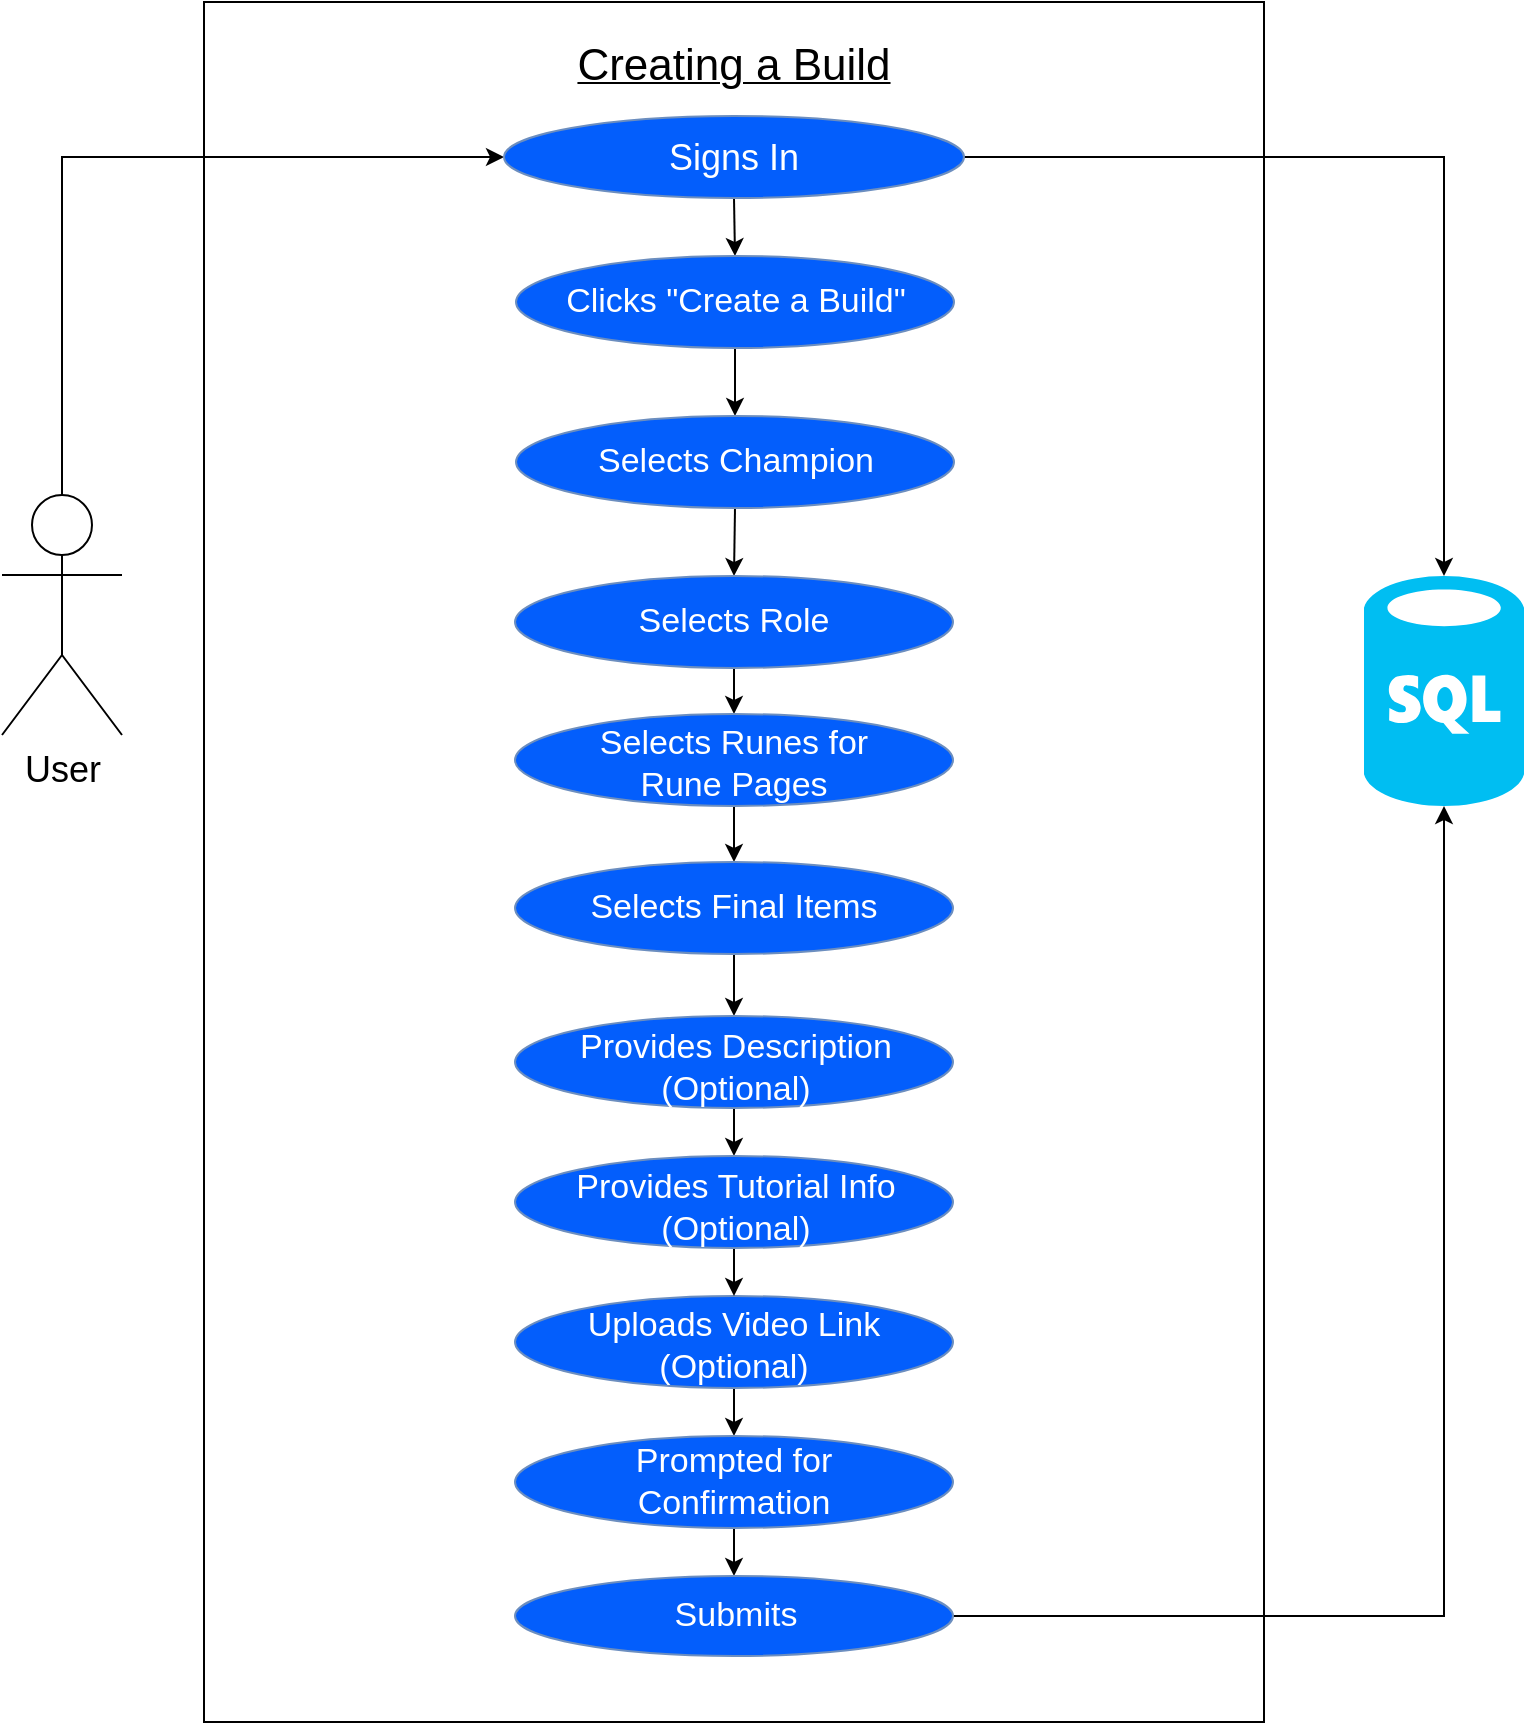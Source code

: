 <mxfile version="12.1.8" type="device" pages="1"><diagram id="uhpHyaAl4oxTMNwRNwRM" name="Page-1"><mxGraphModel dx="1408" dy="755" grid="1" gridSize="10" guides="1" tooltips="1" connect="1" arrows="1" fold="1" page="1" pageScale="1" pageWidth="850" pageHeight="1100" math="0" shadow="0"><root><mxCell id="0"/><mxCell id="1" parent="0"/><mxCell id="EYYUqmQ04hXDHK7EDDQL-3" value="" style="rounded=0;whiteSpace=wrap;html=1;" parent="1" vertex="1"><mxGeometry x="140" y="193" width="530" height="860" as="geometry"/></mxCell><mxCell id="XeBr8T3tzhv33q_0OEZW-3" style="edgeStyle=orthogonalEdgeStyle;rounded=0;orthogonalLoop=1;jettySize=auto;html=1;exitX=0.5;exitY=0;exitDx=0;exitDy=0;exitPerimeter=0;entryX=0;entryY=0.5;entryDx=0;entryDy=0;" edge="1" parent="1" source="EYYUqmQ04hXDHK7EDDQL-4" target="EYYUqmQ04hXDHK7EDDQL-9"><mxGeometry relative="1" as="geometry"/></mxCell><mxCell id="EYYUqmQ04hXDHK7EDDQL-4" value="&lt;div style=&quot;font-size: 18px&quot;&gt;&lt;font style=&quot;font-size: 18px&quot;&gt;User&lt;/font&gt;&lt;/div&gt;" style="shape=umlActor;verticalLabelPosition=bottom;labelBackgroundColor=#ffffff;verticalAlign=top;html=1;outlineConnect=0;" parent="1" vertex="1"><mxGeometry x="39" y="439.5" width="60" height="120" as="geometry"/></mxCell><mxCell id="EYYUqmQ04hXDHK7EDDQL-8" value="&lt;u&gt;&lt;font style=&quot;font-size: 22px&quot;&gt;Creating a Build&lt;br&gt;&lt;/font&gt;&lt;/u&gt;" style="text;html=1;strokeColor=none;fillColor=none;align=center;verticalAlign=middle;whiteSpace=wrap;rounded=0;" parent="1" vertex="1"><mxGeometry x="302" y="205" width="206" height="40" as="geometry"/></mxCell><mxCell id="XeBr8T3tzhv33q_0OEZW-11" style="edgeStyle=orthogonalEdgeStyle;rounded=0;orthogonalLoop=1;jettySize=auto;html=1;exitX=1;exitY=0.5;exitDx=0;exitDy=0;entryX=0.5;entryY=0;entryDx=0;entryDy=0;entryPerimeter=0;" edge="1" parent="1" source="EYYUqmQ04hXDHK7EDDQL-9" target="XeBr8T3tzhv33q_0OEZW-2"><mxGeometry relative="1" as="geometry"/></mxCell><mxCell id="XeBr8T3tzhv33q_0OEZW-32" style="edgeStyle=orthogonalEdgeStyle;rounded=0;orthogonalLoop=1;jettySize=auto;html=1;exitX=0.5;exitY=1;exitDx=0;exitDy=0;entryX=0.5;entryY=0;entryDx=0;entryDy=0;" edge="1" parent="1" source="EYYUqmQ04hXDHK7EDDQL-9" target="XeBr8T3tzhv33q_0OEZW-9"><mxGeometry relative="1" as="geometry"/></mxCell><mxCell id="EYYUqmQ04hXDHK7EDDQL-9" value="" style="ellipse;whiteSpace=wrap;html=1;fillColor=#035EFC;strokeColor=#6c8ebf;" parent="1" vertex="1"><mxGeometry x="290" y="250" width="230" height="41" as="geometry"/></mxCell><mxCell id="EYYUqmQ04hXDHK7EDDQL-14" value="&lt;font style=&quot;font-size: 18px&quot; color=&quot;#FFFFFF&quot;&gt;Signs In&lt;br&gt;&lt;/font&gt;" style="text;html=1;strokeColor=none;fillColor=none;align=center;verticalAlign=middle;whiteSpace=wrap;rounded=0;" parent="1" vertex="1"><mxGeometry x="365" y="255.5" width="80" height="30" as="geometry"/></mxCell><mxCell id="XeBr8T3tzhv33q_0OEZW-2" value="" style="verticalLabelPosition=bottom;html=1;verticalAlign=top;align=center;strokeColor=none;fillColor=#00BEF2;shape=mxgraph.azure.sql_database;" vertex="1" parent="1"><mxGeometry x="720" y="480" width="80" height="115" as="geometry"/></mxCell><mxCell id="XeBr8T3tzhv33q_0OEZW-33" style="edgeStyle=orthogonalEdgeStyle;rounded=0;orthogonalLoop=1;jettySize=auto;html=1;exitX=0.5;exitY=1;exitDx=0;exitDy=0;entryX=0.5;entryY=0;entryDx=0;entryDy=0;" edge="1" parent="1" source="XeBr8T3tzhv33q_0OEZW-9" target="XeBr8T3tzhv33q_0OEZW-12"><mxGeometry relative="1" as="geometry"/></mxCell><mxCell id="XeBr8T3tzhv33q_0OEZW-9" value="" style="ellipse;whiteSpace=wrap;html=1;fillColor=#035EFC;strokeColor=#6c8ebf;" vertex="1" parent="1"><mxGeometry x="296" y="320" width="219" height="46" as="geometry"/></mxCell><mxCell id="XeBr8T3tzhv33q_0OEZW-10" value="&lt;font style=&quot;font-size: 17px&quot; color=&quot;#FFFFFF&quot;&gt;Clicks &quot;Create a Build&quot;&lt;/font&gt;" style="text;html=1;strokeColor=none;fillColor=none;align=center;verticalAlign=middle;whiteSpace=wrap;rounded=0;" vertex="1" parent="1"><mxGeometry x="315.5" y="328" width="180" height="30" as="geometry"/></mxCell><mxCell id="XeBr8T3tzhv33q_0OEZW-36" style="edgeStyle=orthogonalEdgeStyle;rounded=0;orthogonalLoop=1;jettySize=auto;html=1;exitX=0.5;exitY=1;exitDx=0;exitDy=0;entryX=0.5;entryY=0;entryDx=0;entryDy=0;" edge="1" parent="1" source="XeBr8T3tzhv33q_0OEZW-12" target="XeBr8T3tzhv33q_0OEZW-14"><mxGeometry relative="1" as="geometry"/></mxCell><mxCell id="XeBr8T3tzhv33q_0OEZW-12" value="" style="ellipse;whiteSpace=wrap;html=1;fillColor=#035EFC;strokeColor=#6c8ebf;" vertex="1" parent="1"><mxGeometry x="296" y="400" width="219" height="46" as="geometry"/></mxCell><mxCell id="XeBr8T3tzhv33q_0OEZW-13" value="&lt;font style=&quot;font-size: 17px&quot; color=&quot;#FFFFFF&quot;&gt;Selects Champion&lt;br&gt;&lt;/font&gt;" style="text;html=1;strokeColor=none;fillColor=none;align=center;verticalAlign=middle;whiteSpace=wrap;rounded=0;" vertex="1" parent="1"><mxGeometry x="315.5" y="408" width="180" height="30" as="geometry"/></mxCell><mxCell id="XeBr8T3tzhv33q_0OEZW-37" style="edgeStyle=orthogonalEdgeStyle;rounded=0;orthogonalLoop=1;jettySize=auto;html=1;exitX=0.5;exitY=1;exitDx=0;exitDy=0;entryX=0.5;entryY=0;entryDx=0;entryDy=0;" edge="1" parent="1" source="XeBr8T3tzhv33q_0OEZW-14" target="XeBr8T3tzhv33q_0OEZW-16"><mxGeometry relative="1" as="geometry"/></mxCell><mxCell id="XeBr8T3tzhv33q_0OEZW-14" value="" style="ellipse;whiteSpace=wrap;html=1;fillColor=#035EFC;strokeColor=#6c8ebf;" vertex="1" parent="1"><mxGeometry x="295.5" y="480" width="219" height="46" as="geometry"/></mxCell><mxCell id="XeBr8T3tzhv33q_0OEZW-15" value="&lt;font style=&quot;font-size: 17px&quot; color=&quot;#FFFFFF&quot;&gt;Selects Role&lt;br&gt;&lt;/font&gt;" style="text;html=1;strokeColor=none;fillColor=none;align=center;verticalAlign=middle;whiteSpace=wrap;rounded=0;" vertex="1" parent="1"><mxGeometry x="315" y="488" width="180" height="30" as="geometry"/></mxCell><mxCell id="XeBr8T3tzhv33q_0OEZW-50" style="edgeStyle=orthogonalEdgeStyle;rounded=0;orthogonalLoop=1;jettySize=auto;html=1;exitX=0.5;exitY=1;exitDx=0;exitDy=0;entryX=0.5;entryY=0;entryDx=0;entryDy=0;" edge="1" parent="1" source="XeBr8T3tzhv33q_0OEZW-16" target="XeBr8T3tzhv33q_0OEZW-18"><mxGeometry relative="1" as="geometry"/></mxCell><mxCell id="XeBr8T3tzhv33q_0OEZW-16" value="" style="ellipse;whiteSpace=wrap;html=1;fillColor=#035EFC;strokeColor=#6c8ebf;" vertex="1" parent="1"><mxGeometry x="295.5" y="549" width="219" height="46" as="geometry"/></mxCell><mxCell id="XeBr8T3tzhv33q_0OEZW-17" value="&lt;font style=&quot;font-size: 17px&quot; color=&quot;#FFFFFF&quot;&gt;Selects Runes for Rune Pages&lt;br&gt;&lt;/font&gt;" style="text;html=1;strokeColor=none;fillColor=none;align=center;verticalAlign=middle;whiteSpace=wrap;rounded=0;" vertex="1" parent="1"><mxGeometry x="315" y="559" width="180" height="30" as="geometry"/></mxCell><mxCell id="XeBr8T3tzhv33q_0OEZW-39" style="edgeStyle=orthogonalEdgeStyle;rounded=0;orthogonalLoop=1;jettySize=auto;html=1;exitX=0.5;exitY=1;exitDx=0;exitDy=0;entryX=0.5;entryY=0;entryDx=0;entryDy=0;" edge="1" parent="1" source="XeBr8T3tzhv33q_0OEZW-18" target="XeBr8T3tzhv33q_0OEZW-20"><mxGeometry relative="1" as="geometry"/></mxCell><mxCell id="XeBr8T3tzhv33q_0OEZW-18" value="" style="ellipse;whiteSpace=wrap;html=1;fillColor=#035EFC;strokeColor=#6c8ebf;" vertex="1" parent="1"><mxGeometry x="295.5" y="623" width="219" height="46" as="geometry"/></mxCell><mxCell id="XeBr8T3tzhv33q_0OEZW-19" value="&lt;font style=&quot;font-size: 17px&quot; color=&quot;#FFFFFF&quot;&gt;Selects Final Items&lt;br&gt;&lt;/font&gt;" style="text;html=1;strokeColor=none;fillColor=none;align=center;verticalAlign=middle;whiteSpace=wrap;rounded=0;" vertex="1" parent="1"><mxGeometry x="315" y="631" width="180" height="30" as="geometry"/></mxCell><mxCell id="XeBr8T3tzhv33q_0OEZW-49" style="edgeStyle=orthogonalEdgeStyle;rounded=0;orthogonalLoop=1;jettySize=auto;html=1;exitX=0.5;exitY=1;exitDx=0;exitDy=0;entryX=0.5;entryY=0;entryDx=0;entryDy=0;" edge="1" parent="1" source="XeBr8T3tzhv33q_0OEZW-20" target="XeBr8T3tzhv33q_0OEZW-26"><mxGeometry relative="1" as="geometry"/></mxCell><mxCell id="XeBr8T3tzhv33q_0OEZW-20" value="" style="ellipse;whiteSpace=wrap;html=1;fillColor=#035EFC;strokeColor=#6c8ebf;" vertex="1" parent="1"><mxGeometry x="295.5" y="700" width="219" height="46" as="geometry"/></mxCell><mxCell id="XeBr8T3tzhv33q_0OEZW-21" value="&lt;font style=&quot;font-size: 17px&quot; color=&quot;#FFFFFF&quot;&gt;Provides Description (Optional)&lt;br&gt;&lt;/font&gt;" style="text;html=1;strokeColor=none;fillColor=none;align=center;verticalAlign=middle;whiteSpace=wrap;rounded=0;" vertex="1" parent="1"><mxGeometry x="315.5" y="711" width="180" height="30" as="geometry"/></mxCell><mxCell id="XeBr8T3tzhv33q_0OEZW-47" style="edgeStyle=orthogonalEdgeStyle;rounded=0;orthogonalLoop=1;jettySize=auto;html=1;exitX=0.5;exitY=1;exitDx=0;exitDy=0;entryX=0.5;entryY=0;entryDx=0;entryDy=0;" edge="1" parent="1" source="XeBr8T3tzhv33q_0OEZW-22" target="XeBr8T3tzhv33q_0OEZW-28"><mxGeometry relative="1" as="geometry"/></mxCell><mxCell id="XeBr8T3tzhv33q_0OEZW-22" value="" style="ellipse;whiteSpace=wrap;html=1;fillColor=#035EFC;strokeColor=#6c8ebf;" vertex="1" parent="1"><mxGeometry x="295.5" y="840" width="219" height="46" as="geometry"/></mxCell><mxCell id="XeBr8T3tzhv33q_0OEZW-23" value="&lt;font style=&quot;font-size: 17px&quot; color=&quot;#FFFFFF&quot;&gt;Uploads Video Link (Optional)&lt;br&gt;&lt;/font&gt;" style="text;html=1;strokeColor=none;fillColor=none;align=center;verticalAlign=middle;whiteSpace=wrap;rounded=0;" vertex="1" parent="1"><mxGeometry x="315" y="850" width="180" height="30" as="geometry"/></mxCell><mxCell id="XeBr8T3tzhv33q_0OEZW-48" style="edgeStyle=orthogonalEdgeStyle;rounded=0;orthogonalLoop=1;jettySize=auto;html=1;exitX=0.5;exitY=1;exitDx=0;exitDy=0;entryX=0.5;entryY=0;entryDx=0;entryDy=0;" edge="1" parent="1" source="XeBr8T3tzhv33q_0OEZW-26" target="XeBr8T3tzhv33q_0OEZW-22"><mxGeometry relative="1" as="geometry"/></mxCell><mxCell id="XeBr8T3tzhv33q_0OEZW-26" value="" style="ellipse;whiteSpace=wrap;html=1;fillColor=#035EFC;strokeColor=#6c8ebf;" vertex="1" parent="1"><mxGeometry x="295.5" y="770" width="219" height="46" as="geometry"/></mxCell><mxCell id="XeBr8T3tzhv33q_0OEZW-27" value="&lt;font style=&quot;font-size: 17px&quot; color=&quot;#FFFFFF&quot;&gt;Provides Tutorial Info (Optional)&lt;br&gt;&lt;/font&gt;" style="text;html=1;strokeColor=none;fillColor=none;align=center;verticalAlign=middle;whiteSpace=wrap;rounded=0;" vertex="1" parent="1"><mxGeometry x="315.5" y="781" width="180" height="30" as="geometry"/></mxCell><mxCell id="XeBr8T3tzhv33q_0OEZW-45" style="edgeStyle=orthogonalEdgeStyle;rounded=0;orthogonalLoop=1;jettySize=auto;html=1;exitX=0.5;exitY=1;exitDx=0;exitDy=0;entryX=0.5;entryY=0;entryDx=0;entryDy=0;" edge="1" parent="1" source="XeBr8T3tzhv33q_0OEZW-28" target="XeBr8T3tzhv33q_0OEZW-30"><mxGeometry relative="1" as="geometry"/></mxCell><mxCell id="XeBr8T3tzhv33q_0OEZW-28" value="" style="ellipse;whiteSpace=wrap;html=1;fillColor=#035EFC;strokeColor=#6c8ebf;" vertex="1" parent="1"><mxGeometry x="295.5" y="910" width="219" height="46" as="geometry"/></mxCell><mxCell id="XeBr8T3tzhv33q_0OEZW-29" value="&lt;font style=&quot;font-size: 17px&quot; color=&quot;#FFFFFF&quot;&gt;Prompted for Confirmation&lt;br&gt;&lt;/font&gt;" style="text;html=1;strokeColor=none;fillColor=none;align=center;verticalAlign=middle;whiteSpace=wrap;rounded=0;" vertex="1" parent="1"><mxGeometry x="315" y="918" width="180" height="30" as="geometry"/></mxCell><mxCell id="XeBr8T3tzhv33q_0OEZW-51" style="edgeStyle=orthogonalEdgeStyle;rounded=0;orthogonalLoop=1;jettySize=auto;html=1;exitX=1;exitY=0.5;exitDx=0;exitDy=0;entryX=0.5;entryY=1;entryDx=0;entryDy=0;entryPerimeter=0;" edge="1" parent="1" source="XeBr8T3tzhv33q_0OEZW-30" target="XeBr8T3tzhv33q_0OEZW-2"><mxGeometry relative="1" as="geometry"/></mxCell><mxCell id="XeBr8T3tzhv33q_0OEZW-30" value="" style="ellipse;whiteSpace=wrap;html=1;fillColor=#035EFC;strokeColor=#6c8ebf;" vertex="1" parent="1"><mxGeometry x="295.5" y="980" width="219" height="40" as="geometry"/></mxCell><mxCell id="XeBr8T3tzhv33q_0OEZW-31" value="&lt;font style=&quot;font-size: 17px&quot; color=&quot;#FFFFFF&quot;&gt;Submits&lt;br&gt;&lt;/font&gt;" style="text;html=1;strokeColor=none;fillColor=none;align=center;verticalAlign=middle;whiteSpace=wrap;rounded=0;" vertex="1" parent="1"><mxGeometry x="315.5" y="990" width="180" height="20" as="geometry"/></mxCell></root></mxGraphModel></diagram></mxfile>